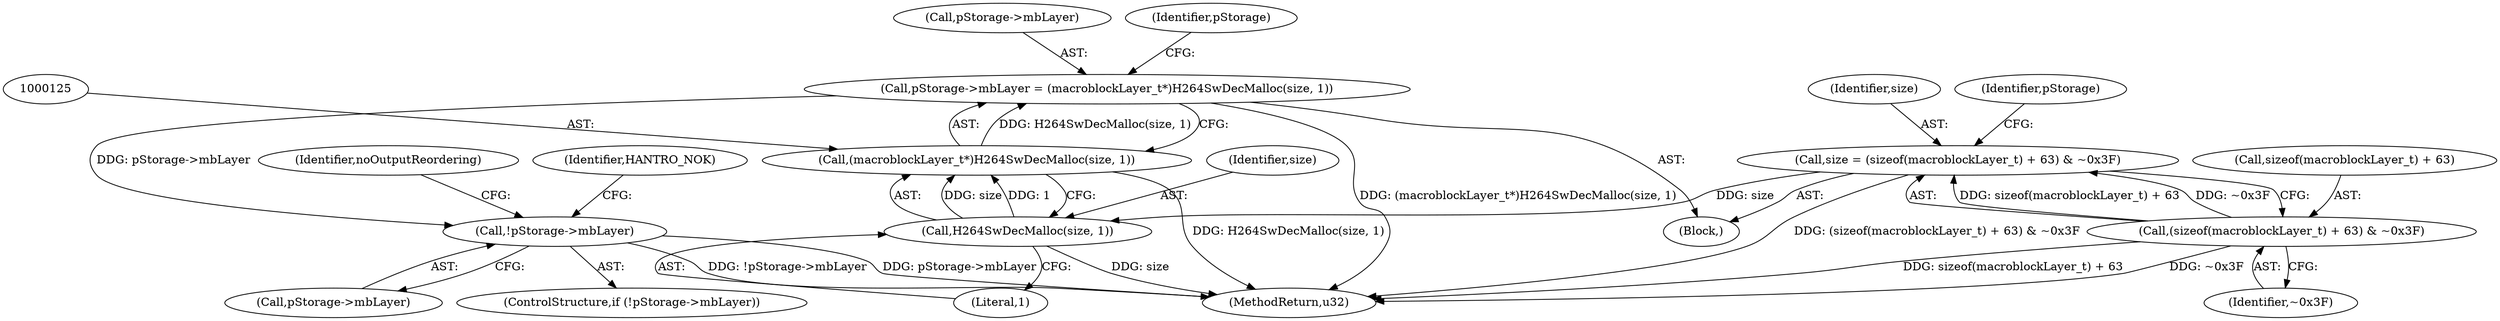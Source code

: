 digraph "0_Android_2b6f22dc64d456471a1dc6df09d515771d1427c8_4@pointer" {
"1000130" [label="(Call,!pStorage->mbLayer)"];
"1000120" [label="(Call,pStorage->mbLayer = (macroblockLayer_t*)H264SwDecMalloc(size, 1))"];
"1000124" [label="(Call,(macroblockLayer_t*)H264SwDecMalloc(size, 1))"];
"1000126" [label="(Call,H264SwDecMalloc(size, 1))"];
"1000112" [label="(Call,size = (sizeof(macroblockLayer_t) + 63) & ~0x3F)"];
"1000114" [label="(Call,(sizeof(macroblockLayer_t) + 63) & ~0x3F)"];
"1000112" [label="(Call,size = (sizeof(macroblockLayer_t) + 63) & ~0x3F)"];
"1000114" [label="(Call,(sizeof(macroblockLayer_t) + 63) & ~0x3F)"];
"1000126" [label="(Call,H264SwDecMalloc(size, 1))"];
"1000131" [label="(Call,pStorage->mbLayer)"];
"1000124" [label="(Call,(macroblockLayer_t*)H264SwDecMalloc(size, 1))"];
"1000129" [label="(ControlStructure,if (!pStorage->mbLayer))"];
"1000127" [label="(Identifier,size)"];
"1000106" [label="(Block,)"];
"1000119" [label="(Identifier,~0x3F)"];
"1000130" [label="(Call,!pStorage->mbLayer)"];
"1000135" [label="(Identifier,HANTRO_NOK)"];
"1000122" [label="(Identifier,pStorage)"];
"1000145" [label="(MethodReturn,u32)"];
"1000115" [label="(Call,sizeof(macroblockLayer_t) + 63)"];
"1000121" [label="(Call,pStorage->mbLayer)"];
"1000132" [label="(Identifier,pStorage)"];
"1000137" [label="(Identifier,noOutputReordering)"];
"1000113" [label="(Identifier,size)"];
"1000128" [label="(Literal,1)"];
"1000120" [label="(Call,pStorage->mbLayer = (macroblockLayer_t*)H264SwDecMalloc(size, 1))"];
"1000130" -> "1000129"  [label="AST: "];
"1000130" -> "1000131"  [label="CFG: "];
"1000131" -> "1000130"  [label="AST: "];
"1000135" -> "1000130"  [label="CFG: "];
"1000137" -> "1000130"  [label="CFG: "];
"1000130" -> "1000145"  [label="DDG: !pStorage->mbLayer"];
"1000130" -> "1000145"  [label="DDG: pStorage->mbLayer"];
"1000120" -> "1000130"  [label="DDG: pStorage->mbLayer"];
"1000120" -> "1000106"  [label="AST: "];
"1000120" -> "1000124"  [label="CFG: "];
"1000121" -> "1000120"  [label="AST: "];
"1000124" -> "1000120"  [label="AST: "];
"1000132" -> "1000120"  [label="CFG: "];
"1000120" -> "1000145"  [label="DDG: (macroblockLayer_t*)H264SwDecMalloc(size, 1)"];
"1000124" -> "1000120"  [label="DDG: H264SwDecMalloc(size, 1)"];
"1000124" -> "1000126"  [label="CFG: "];
"1000125" -> "1000124"  [label="AST: "];
"1000126" -> "1000124"  [label="AST: "];
"1000124" -> "1000145"  [label="DDG: H264SwDecMalloc(size, 1)"];
"1000126" -> "1000124"  [label="DDG: size"];
"1000126" -> "1000124"  [label="DDG: 1"];
"1000126" -> "1000128"  [label="CFG: "];
"1000127" -> "1000126"  [label="AST: "];
"1000128" -> "1000126"  [label="AST: "];
"1000126" -> "1000145"  [label="DDG: size"];
"1000112" -> "1000126"  [label="DDG: size"];
"1000112" -> "1000106"  [label="AST: "];
"1000112" -> "1000114"  [label="CFG: "];
"1000113" -> "1000112"  [label="AST: "];
"1000114" -> "1000112"  [label="AST: "];
"1000122" -> "1000112"  [label="CFG: "];
"1000112" -> "1000145"  [label="DDG: (sizeof(macroblockLayer_t) + 63) & ~0x3F"];
"1000114" -> "1000112"  [label="DDG: sizeof(macroblockLayer_t) + 63"];
"1000114" -> "1000112"  [label="DDG: ~0x3F"];
"1000114" -> "1000119"  [label="CFG: "];
"1000115" -> "1000114"  [label="AST: "];
"1000119" -> "1000114"  [label="AST: "];
"1000114" -> "1000145"  [label="DDG: sizeof(macroblockLayer_t) + 63"];
"1000114" -> "1000145"  [label="DDG: ~0x3F"];
}
